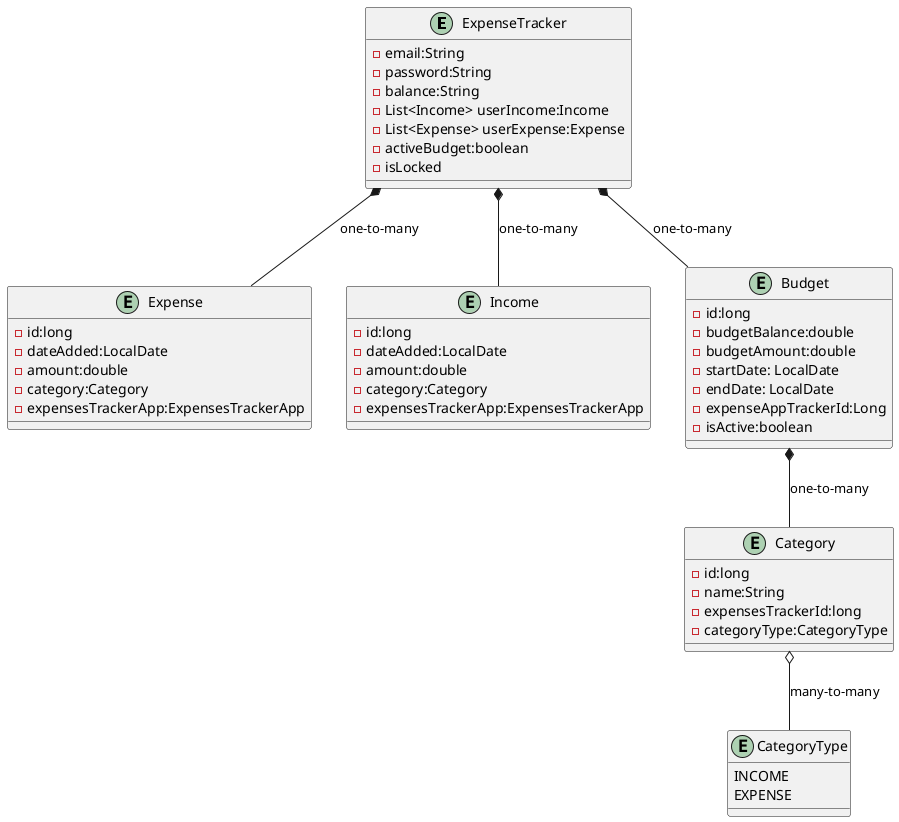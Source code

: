 @startuml

entity ExpenseTracker{
   - email:String
   -password:String
   -balance:String
   -List<Income> userIncome:Income
   -List<Expense> userExpense:Expense
   -activeBudget:boolean
   -isLocked

}
entity Expense{
    -id:long
    -dateAdded:LocalDate
    -amount:double
    -category:Category
    -expensesTrackerApp:ExpensesTrackerApp

}
"ExpenseTracker" *-- "Expense":one-to-many
entity Income{
    -id:long
    -dateAdded:LocalDate
    -amount:double
    -category:Category
    -expensesTrackerApp:ExpensesTrackerApp

}
"ExpenseTracker" *-- "Income":one-to-many
entity Budget{
      -id:long
     -budgetBalance:double
     -budgetAmount:double
     -startDate: LocalDate
     -endDate: LocalDate
     -expenseAppTrackerId:Long
     -isActive:boolean
}
"ExpenseTracker" *-- "Budget":one-to-many
entity CategoryType{
INCOME
EXPENSE
}
entity Category{
   -id:long
   -name:String
   -expensesTrackerId:long
   -categoryType:CategoryType

}
"Category" o-- "CategoryType":many-to-many
"Budget" *--"Category":one-to-many
@enduml